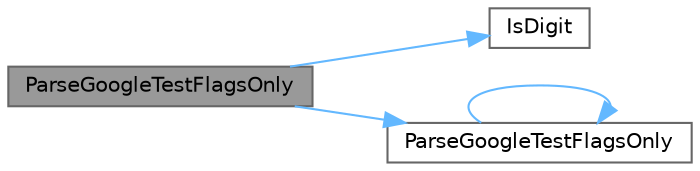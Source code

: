 digraph "ParseGoogleTestFlagsOnly"
{
 // LATEX_PDF_SIZE
  bgcolor="transparent";
  edge [fontname=Helvetica,fontsize=10,labelfontname=Helvetica,labelfontsize=10];
  node [fontname=Helvetica,fontsize=10,shape=box,height=0.2,width=0.4];
  rankdir="LR";
  Node1 [id="Node000001",label="ParseGoogleTestFlagsOnly",height=0.2,width=0.4,color="gray40", fillcolor="grey60", style="filled", fontcolor="black",tooltip=" "];
  Node1 -> Node2 [id="edge1_Node000001_Node000002",color="steelblue1",style="solid",tooltip=" "];
  Node2 [id="Node000002",label="IsDigit",height=0.2,width=0.4,color="grey40", fillcolor="white", style="filled",URL="$namespacetesting_1_1internal.html#a14c103337b15023af223d62660d4412b",tooltip=" "];
  Node1 -> Node3 [id="edge2_Node000001_Node000003",color="steelblue1",style="solid",tooltip=" "];
  Node3 [id="Node000003",label="ParseGoogleTestFlagsOnly",height=0.2,width=0.4,color="grey40", fillcolor="white", style="filled",URL="$namespacetesting_1_1internal.html#a9cc302a36e97707f4075b8cc69c32bd4",tooltip=" "];
  Node3 -> Node3 [id="edge3_Node000003_Node000003",color="steelblue1",style="solid",tooltip=" "];
}
